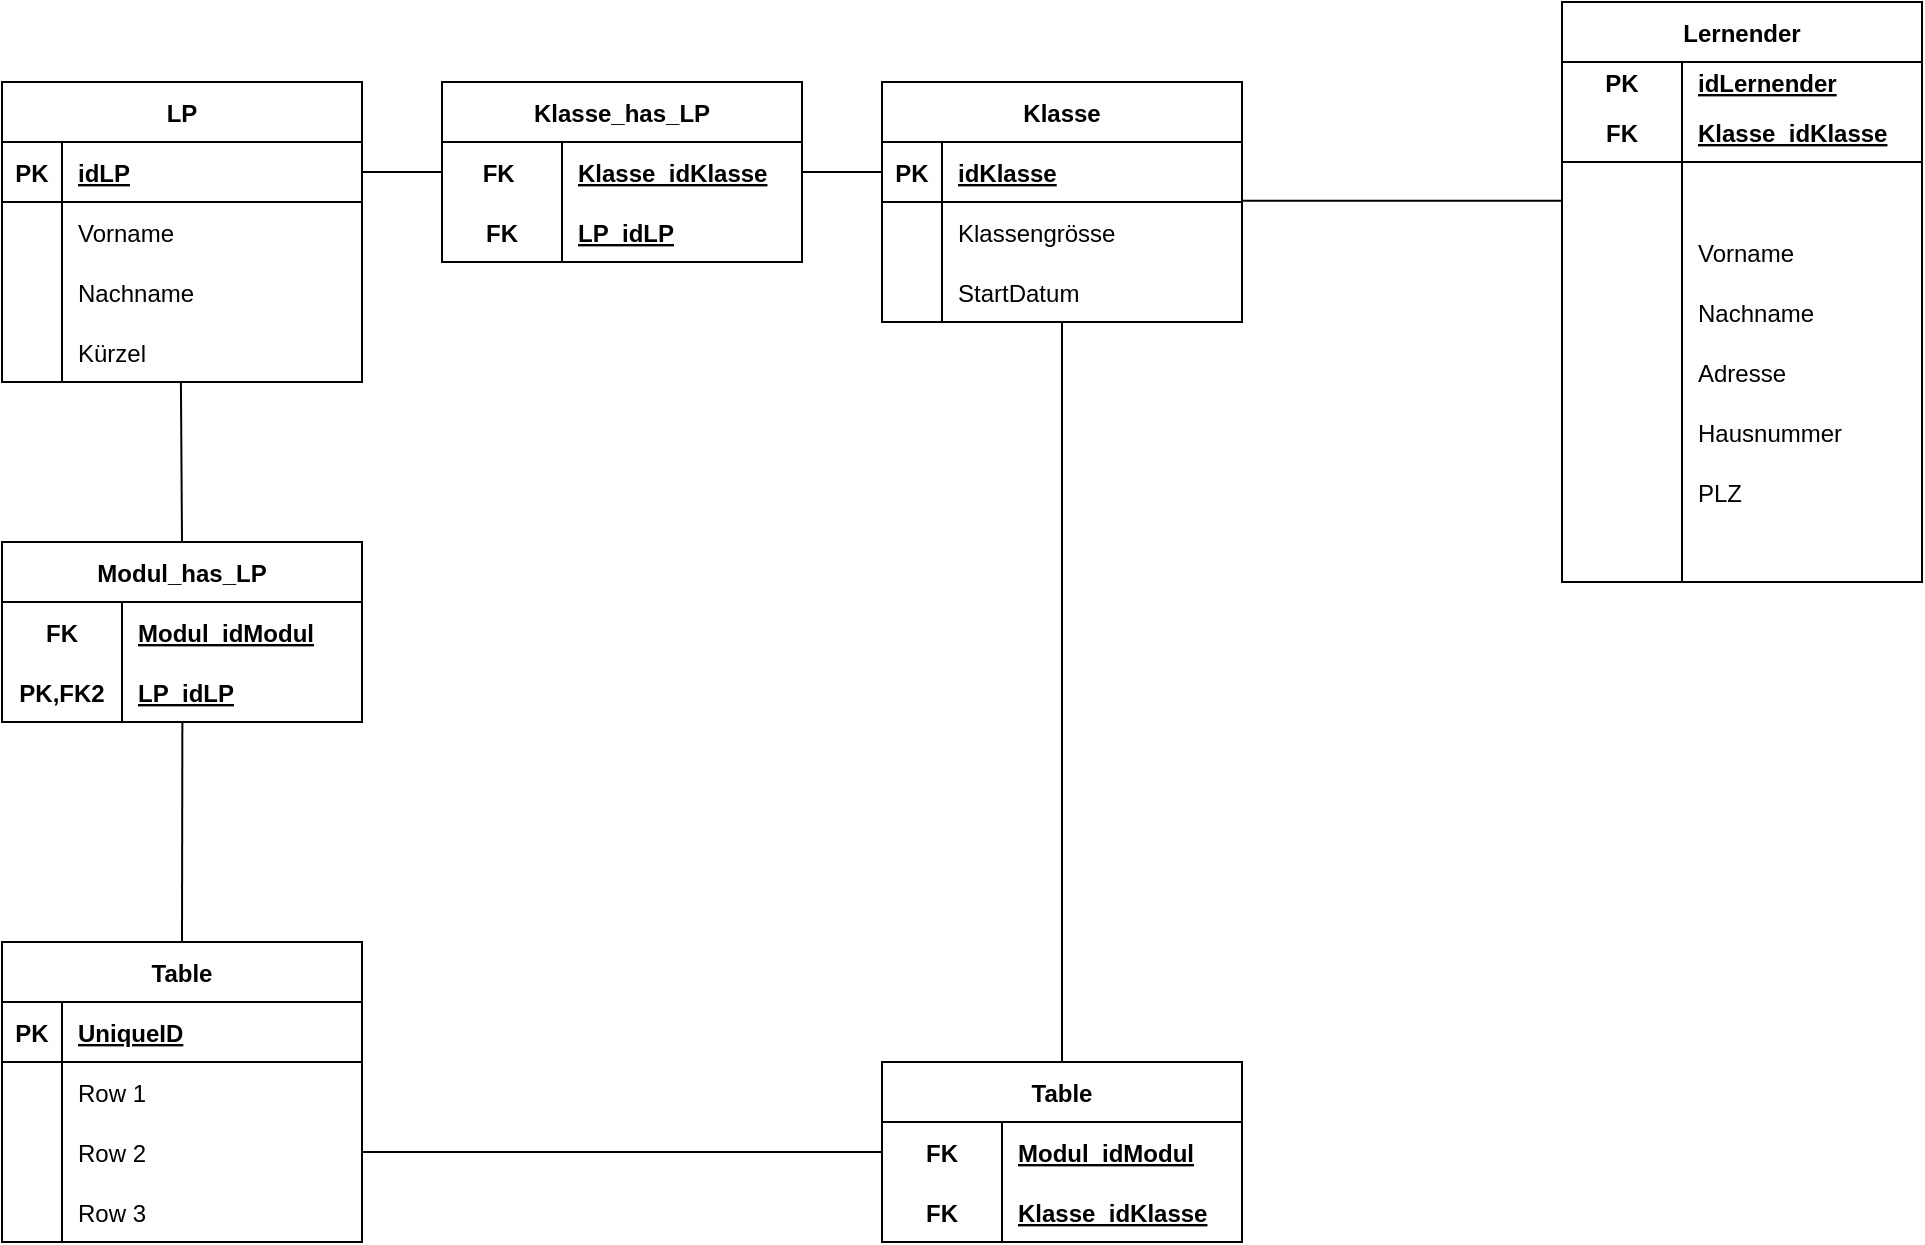 <mxfile version="20.8.9" type="gitlab">
  <diagram name="Page-1" id="g-vymj9wBc8pc9QHux0M">
    <mxGraphModel dx="1086" dy="498" grid="1" gridSize="10" guides="1" tooltips="1" connect="1" arrows="1" fold="1" page="1" pageScale="1" pageWidth="827" pageHeight="1169" math="0" shadow="0">
      <root>
        <mxCell id="0" />
        <mxCell id="1" parent="0" />
        <mxCell id="AzFVbBcCybJfYeFhTFZQ-16" value="LP" style="shape=table;startSize=30;container=1;collapsible=1;childLayout=tableLayout;fixedRows=1;rowLines=0;fontStyle=1;align=center;resizeLast=1;" vertex="1" parent="1">
          <mxGeometry x="40" y="720" width="180" height="150" as="geometry" />
        </mxCell>
        <mxCell id="AzFVbBcCybJfYeFhTFZQ-17" value="" style="shape=tableRow;horizontal=0;startSize=0;swimlaneHead=0;swimlaneBody=0;fillColor=none;collapsible=0;dropTarget=0;points=[[0,0.5],[1,0.5]];portConstraint=eastwest;top=0;left=0;right=0;bottom=1;" vertex="1" parent="AzFVbBcCybJfYeFhTFZQ-16">
          <mxGeometry y="30" width="180" height="30" as="geometry" />
        </mxCell>
        <mxCell id="AzFVbBcCybJfYeFhTFZQ-18" value="PK" style="shape=partialRectangle;connectable=0;fillColor=none;top=0;left=0;bottom=0;right=0;fontStyle=1;overflow=hidden;" vertex="1" parent="AzFVbBcCybJfYeFhTFZQ-17">
          <mxGeometry width="30" height="30" as="geometry">
            <mxRectangle width="30" height="30" as="alternateBounds" />
          </mxGeometry>
        </mxCell>
        <mxCell id="AzFVbBcCybJfYeFhTFZQ-19" value="idLP" style="shape=partialRectangle;connectable=0;fillColor=none;top=0;left=0;bottom=0;right=0;align=left;spacingLeft=6;fontStyle=5;overflow=hidden;" vertex="1" parent="AzFVbBcCybJfYeFhTFZQ-17">
          <mxGeometry x="30" width="150" height="30" as="geometry">
            <mxRectangle width="150" height="30" as="alternateBounds" />
          </mxGeometry>
        </mxCell>
        <mxCell id="AzFVbBcCybJfYeFhTFZQ-20" value="" style="shape=tableRow;horizontal=0;startSize=0;swimlaneHead=0;swimlaneBody=0;fillColor=none;collapsible=0;dropTarget=0;points=[[0,0.5],[1,0.5]];portConstraint=eastwest;top=0;left=0;right=0;bottom=0;" vertex="1" parent="AzFVbBcCybJfYeFhTFZQ-16">
          <mxGeometry y="60" width="180" height="30" as="geometry" />
        </mxCell>
        <mxCell id="AzFVbBcCybJfYeFhTFZQ-21" value="" style="shape=partialRectangle;connectable=0;fillColor=none;top=0;left=0;bottom=0;right=0;editable=1;overflow=hidden;" vertex="1" parent="AzFVbBcCybJfYeFhTFZQ-20">
          <mxGeometry width="30" height="30" as="geometry">
            <mxRectangle width="30" height="30" as="alternateBounds" />
          </mxGeometry>
        </mxCell>
        <mxCell id="AzFVbBcCybJfYeFhTFZQ-22" value="Vorname" style="shape=partialRectangle;connectable=0;fillColor=none;top=0;left=0;bottom=0;right=0;align=left;spacingLeft=6;overflow=hidden;" vertex="1" parent="AzFVbBcCybJfYeFhTFZQ-20">
          <mxGeometry x="30" width="150" height="30" as="geometry">
            <mxRectangle width="150" height="30" as="alternateBounds" />
          </mxGeometry>
        </mxCell>
        <mxCell id="AzFVbBcCybJfYeFhTFZQ-23" value="" style="shape=tableRow;horizontal=0;startSize=0;swimlaneHead=0;swimlaneBody=0;fillColor=none;collapsible=0;dropTarget=0;points=[[0,0.5],[1,0.5]];portConstraint=eastwest;top=0;left=0;right=0;bottom=0;" vertex="1" parent="AzFVbBcCybJfYeFhTFZQ-16">
          <mxGeometry y="90" width="180" height="30" as="geometry" />
        </mxCell>
        <mxCell id="AzFVbBcCybJfYeFhTFZQ-24" value="" style="shape=partialRectangle;connectable=0;fillColor=none;top=0;left=0;bottom=0;right=0;editable=1;overflow=hidden;" vertex="1" parent="AzFVbBcCybJfYeFhTFZQ-23">
          <mxGeometry width="30" height="30" as="geometry">
            <mxRectangle width="30" height="30" as="alternateBounds" />
          </mxGeometry>
        </mxCell>
        <mxCell id="AzFVbBcCybJfYeFhTFZQ-25" value="Nachname" style="shape=partialRectangle;connectable=0;fillColor=none;top=0;left=0;bottom=0;right=0;align=left;spacingLeft=6;overflow=hidden;" vertex="1" parent="AzFVbBcCybJfYeFhTFZQ-23">
          <mxGeometry x="30" width="150" height="30" as="geometry">
            <mxRectangle width="150" height="30" as="alternateBounds" />
          </mxGeometry>
        </mxCell>
        <mxCell id="AzFVbBcCybJfYeFhTFZQ-26" value="" style="shape=tableRow;horizontal=0;startSize=0;swimlaneHead=0;swimlaneBody=0;fillColor=none;collapsible=0;dropTarget=0;points=[[0,0.5],[1,0.5]];portConstraint=eastwest;top=0;left=0;right=0;bottom=0;" vertex="1" parent="AzFVbBcCybJfYeFhTFZQ-16">
          <mxGeometry y="120" width="180" height="30" as="geometry" />
        </mxCell>
        <mxCell id="AzFVbBcCybJfYeFhTFZQ-27" value="" style="shape=partialRectangle;connectable=0;fillColor=none;top=0;left=0;bottom=0;right=0;editable=1;overflow=hidden;" vertex="1" parent="AzFVbBcCybJfYeFhTFZQ-26">
          <mxGeometry width="30" height="30" as="geometry">
            <mxRectangle width="30" height="30" as="alternateBounds" />
          </mxGeometry>
        </mxCell>
        <mxCell id="AzFVbBcCybJfYeFhTFZQ-28" value="Kürzel" style="shape=partialRectangle;connectable=0;fillColor=none;top=0;left=0;bottom=0;right=0;align=left;spacingLeft=6;overflow=hidden;" vertex="1" parent="AzFVbBcCybJfYeFhTFZQ-26">
          <mxGeometry x="30" width="150" height="30" as="geometry">
            <mxRectangle width="150" height="30" as="alternateBounds" />
          </mxGeometry>
        </mxCell>
        <mxCell id="AzFVbBcCybJfYeFhTFZQ-29" value="Modul_has_LP" style="shape=table;startSize=30;container=1;collapsible=1;childLayout=tableLayout;fixedRows=1;rowLines=0;fontStyle=1;align=center;resizeLast=1;" vertex="1" parent="1">
          <mxGeometry x="40" y="950" width="180" height="90" as="geometry" />
        </mxCell>
        <mxCell id="AzFVbBcCybJfYeFhTFZQ-30" value="" style="shape=tableRow;horizontal=0;startSize=0;swimlaneHead=0;swimlaneBody=0;fillColor=none;collapsible=0;dropTarget=0;points=[[0,0.5],[1,0.5]];portConstraint=eastwest;top=0;left=0;right=0;bottom=0;" vertex="1" parent="AzFVbBcCybJfYeFhTFZQ-29">
          <mxGeometry y="30" width="180" height="30" as="geometry" />
        </mxCell>
        <mxCell id="AzFVbBcCybJfYeFhTFZQ-31" value="FK" style="shape=partialRectangle;connectable=0;fillColor=none;top=0;left=0;bottom=0;right=0;fontStyle=1;overflow=hidden;" vertex="1" parent="AzFVbBcCybJfYeFhTFZQ-30">
          <mxGeometry width="60" height="30" as="geometry">
            <mxRectangle width="60" height="30" as="alternateBounds" />
          </mxGeometry>
        </mxCell>
        <mxCell id="AzFVbBcCybJfYeFhTFZQ-32" value="Modul_idModul" style="shape=partialRectangle;connectable=0;fillColor=none;top=0;left=0;bottom=0;right=0;align=left;spacingLeft=6;fontStyle=5;overflow=hidden;" vertex="1" parent="AzFVbBcCybJfYeFhTFZQ-30">
          <mxGeometry x="60" width="120" height="30" as="geometry">
            <mxRectangle width="120" height="30" as="alternateBounds" />
          </mxGeometry>
        </mxCell>
        <mxCell id="AzFVbBcCybJfYeFhTFZQ-33" value="" style="shape=tableRow;horizontal=0;startSize=0;swimlaneHead=0;swimlaneBody=0;fillColor=none;collapsible=0;dropTarget=0;points=[[0,0.5],[1,0.5]];portConstraint=eastwest;top=0;left=0;right=0;bottom=1;" vertex="1" parent="AzFVbBcCybJfYeFhTFZQ-29">
          <mxGeometry y="60" width="180" height="30" as="geometry" />
        </mxCell>
        <mxCell id="AzFVbBcCybJfYeFhTFZQ-34" value="PK,FK2" style="shape=partialRectangle;connectable=0;fillColor=none;top=0;left=0;bottom=0;right=0;fontStyle=1;overflow=hidden;" vertex="1" parent="AzFVbBcCybJfYeFhTFZQ-33">
          <mxGeometry width="60" height="30" as="geometry">
            <mxRectangle width="60" height="30" as="alternateBounds" />
          </mxGeometry>
        </mxCell>
        <mxCell id="AzFVbBcCybJfYeFhTFZQ-35" value="LP_idLP" style="shape=partialRectangle;connectable=0;fillColor=none;top=0;left=0;bottom=0;right=0;align=left;spacingLeft=6;fontStyle=5;overflow=hidden;" vertex="1" parent="AzFVbBcCybJfYeFhTFZQ-33">
          <mxGeometry x="60" width="120" height="30" as="geometry">
            <mxRectangle width="120" height="30" as="alternateBounds" />
          </mxGeometry>
        </mxCell>
        <mxCell id="AzFVbBcCybJfYeFhTFZQ-42" value="Table" style="shape=table;startSize=30;container=1;collapsible=1;childLayout=tableLayout;fixedRows=1;rowLines=0;fontStyle=1;align=center;resizeLast=1;" vertex="1" parent="1">
          <mxGeometry x="40" y="1150" width="180" height="150" as="geometry" />
        </mxCell>
        <mxCell id="AzFVbBcCybJfYeFhTFZQ-43" value="" style="shape=tableRow;horizontal=0;startSize=0;swimlaneHead=0;swimlaneBody=0;fillColor=none;collapsible=0;dropTarget=0;points=[[0,0.5],[1,0.5]];portConstraint=eastwest;top=0;left=0;right=0;bottom=1;" vertex="1" parent="AzFVbBcCybJfYeFhTFZQ-42">
          <mxGeometry y="30" width="180" height="30" as="geometry" />
        </mxCell>
        <mxCell id="AzFVbBcCybJfYeFhTFZQ-44" value="PK" style="shape=partialRectangle;connectable=0;fillColor=none;top=0;left=0;bottom=0;right=0;fontStyle=1;overflow=hidden;" vertex="1" parent="AzFVbBcCybJfYeFhTFZQ-43">
          <mxGeometry width="30" height="30" as="geometry">
            <mxRectangle width="30" height="30" as="alternateBounds" />
          </mxGeometry>
        </mxCell>
        <mxCell id="AzFVbBcCybJfYeFhTFZQ-45" value="UniqueID" style="shape=partialRectangle;connectable=0;fillColor=none;top=0;left=0;bottom=0;right=0;align=left;spacingLeft=6;fontStyle=5;overflow=hidden;" vertex="1" parent="AzFVbBcCybJfYeFhTFZQ-43">
          <mxGeometry x="30" width="150" height="30" as="geometry">
            <mxRectangle width="150" height="30" as="alternateBounds" />
          </mxGeometry>
        </mxCell>
        <mxCell id="AzFVbBcCybJfYeFhTFZQ-46" value="" style="shape=tableRow;horizontal=0;startSize=0;swimlaneHead=0;swimlaneBody=0;fillColor=none;collapsible=0;dropTarget=0;points=[[0,0.5],[1,0.5]];portConstraint=eastwest;top=0;left=0;right=0;bottom=0;" vertex="1" parent="AzFVbBcCybJfYeFhTFZQ-42">
          <mxGeometry y="60" width="180" height="30" as="geometry" />
        </mxCell>
        <mxCell id="AzFVbBcCybJfYeFhTFZQ-47" value="" style="shape=partialRectangle;connectable=0;fillColor=none;top=0;left=0;bottom=0;right=0;editable=1;overflow=hidden;" vertex="1" parent="AzFVbBcCybJfYeFhTFZQ-46">
          <mxGeometry width="30" height="30" as="geometry">
            <mxRectangle width="30" height="30" as="alternateBounds" />
          </mxGeometry>
        </mxCell>
        <mxCell id="AzFVbBcCybJfYeFhTFZQ-48" value="Row 1" style="shape=partialRectangle;connectable=0;fillColor=none;top=0;left=0;bottom=0;right=0;align=left;spacingLeft=6;overflow=hidden;" vertex="1" parent="AzFVbBcCybJfYeFhTFZQ-46">
          <mxGeometry x="30" width="150" height="30" as="geometry">
            <mxRectangle width="150" height="30" as="alternateBounds" />
          </mxGeometry>
        </mxCell>
        <mxCell id="AzFVbBcCybJfYeFhTFZQ-49" value="" style="shape=tableRow;horizontal=0;startSize=0;swimlaneHead=0;swimlaneBody=0;fillColor=none;collapsible=0;dropTarget=0;points=[[0,0.5],[1,0.5]];portConstraint=eastwest;top=0;left=0;right=0;bottom=0;" vertex="1" parent="AzFVbBcCybJfYeFhTFZQ-42">
          <mxGeometry y="90" width="180" height="30" as="geometry" />
        </mxCell>
        <mxCell id="AzFVbBcCybJfYeFhTFZQ-50" value="" style="shape=partialRectangle;connectable=0;fillColor=none;top=0;left=0;bottom=0;right=0;editable=1;overflow=hidden;" vertex="1" parent="AzFVbBcCybJfYeFhTFZQ-49">
          <mxGeometry width="30" height="30" as="geometry">
            <mxRectangle width="30" height="30" as="alternateBounds" />
          </mxGeometry>
        </mxCell>
        <mxCell id="AzFVbBcCybJfYeFhTFZQ-51" value="Row 2" style="shape=partialRectangle;connectable=0;fillColor=none;top=0;left=0;bottom=0;right=0;align=left;spacingLeft=6;overflow=hidden;" vertex="1" parent="AzFVbBcCybJfYeFhTFZQ-49">
          <mxGeometry x="30" width="150" height="30" as="geometry">
            <mxRectangle width="150" height="30" as="alternateBounds" />
          </mxGeometry>
        </mxCell>
        <mxCell id="AzFVbBcCybJfYeFhTFZQ-52" value="" style="shape=tableRow;horizontal=0;startSize=0;swimlaneHead=0;swimlaneBody=0;fillColor=none;collapsible=0;dropTarget=0;points=[[0,0.5],[1,0.5]];portConstraint=eastwest;top=0;left=0;right=0;bottom=0;" vertex="1" parent="AzFVbBcCybJfYeFhTFZQ-42">
          <mxGeometry y="120" width="180" height="30" as="geometry" />
        </mxCell>
        <mxCell id="AzFVbBcCybJfYeFhTFZQ-53" value="" style="shape=partialRectangle;connectable=0;fillColor=none;top=0;left=0;bottom=0;right=0;editable=1;overflow=hidden;" vertex="1" parent="AzFVbBcCybJfYeFhTFZQ-52">
          <mxGeometry width="30" height="30" as="geometry">
            <mxRectangle width="30" height="30" as="alternateBounds" />
          </mxGeometry>
        </mxCell>
        <mxCell id="AzFVbBcCybJfYeFhTFZQ-54" value="Row 3" style="shape=partialRectangle;connectable=0;fillColor=none;top=0;left=0;bottom=0;right=0;align=left;spacingLeft=6;overflow=hidden;" vertex="1" parent="AzFVbBcCybJfYeFhTFZQ-52">
          <mxGeometry x="30" width="150" height="30" as="geometry">
            <mxRectangle width="150" height="30" as="alternateBounds" />
          </mxGeometry>
        </mxCell>
        <mxCell id="AzFVbBcCybJfYeFhTFZQ-55" value="" style="endArrow=none;html=1;rounded=0;exitX=0.501;exitY=1.013;exitDx=0;exitDy=0;exitPerimeter=0;entryX=0.5;entryY=0;entryDx=0;entryDy=0;" edge="1" parent="1" source="AzFVbBcCybJfYeFhTFZQ-33" target="AzFVbBcCybJfYeFhTFZQ-42">
          <mxGeometry relative="1" as="geometry">
            <mxPoint x="180" y="1000" as="sourcePoint" />
            <mxPoint x="340" y="1000" as="targetPoint" />
          </mxGeometry>
        </mxCell>
        <mxCell id="AzFVbBcCybJfYeFhTFZQ-56" value="" style="endArrow=none;html=1;rounded=0;exitX=0.5;exitY=0;exitDx=0;exitDy=0;entryX=0.497;entryY=1;entryDx=0;entryDy=0;entryPerimeter=0;" edge="1" parent="1" source="AzFVbBcCybJfYeFhTFZQ-29" target="AzFVbBcCybJfYeFhTFZQ-26">
          <mxGeometry relative="1" as="geometry">
            <mxPoint x="180" y="1000" as="sourcePoint" />
            <mxPoint x="340" y="1000" as="targetPoint" />
          </mxGeometry>
        </mxCell>
        <mxCell id="AzFVbBcCybJfYeFhTFZQ-62" value="" style="endArrow=none;html=1;rounded=0;exitX=1;exitY=0.5;exitDx=0;exitDy=0;" edge="1" parent="1" source="AzFVbBcCybJfYeFhTFZQ-49">
          <mxGeometry relative="1" as="geometry">
            <mxPoint x="270" y="1190" as="sourcePoint" />
            <mxPoint x="480" y="1255" as="targetPoint" />
          </mxGeometry>
        </mxCell>
        <mxCell id="AzFVbBcCybJfYeFhTFZQ-63" value="Table" style="shape=table;startSize=30;container=1;collapsible=1;childLayout=tableLayout;fixedRows=1;rowLines=0;fontStyle=1;align=center;resizeLast=1;" vertex="1" parent="1">
          <mxGeometry x="480" y="1210" width="180" height="90" as="geometry" />
        </mxCell>
        <mxCell id="AzFVbBcCybJfYeFhTFZQ-64" value="" style="shape=tableRow;horizontal=0;startSize=0;swimlaneHead=0;swimlaneBody=0;fillColor=none;collapsible=0;dropTarget=0;points=[[0,0.5],[1,0.5]];portConstraint=eastwest;top=0;left=0;right=0;bottom=0;" vertex="1" parent="AzFVbBcCybJfYeFhTFZQ-63">
          <mxGeometry y="30" width="180" height="30" as="geometry" />
        </mxCell>
        <mxCell id="AzFVbBcCybJfYeFhTFZQ-65" value="FK" style="shape=partialRectangle;connectable=0;fillColor=none;top=0;left=0;bottom=0;right=0;fontStyle=1;overflow=hidden;" vertex="1" parent="AzFVbBcCybJfYeFhTFZQ-64">
          <mxGeometry width="60" height="30" as="geometry">
            <mxRectangle width="60" height="30" as="alternateBounds" />
          </mxGeometry>
        </mxCell>
        <mxCell id="AzFVbBcCybJfYeFhTFZQ-66" value="Modul_idModul" style="shape=partialRectangle;connectable=0;fillColor=none;top=0;left=0;bottom=0;right=0;align=left;spacingLeft=6;fontStyle=5;overflow=hidden;" vertex="1" parent="AzFVbBcCybJfYeFhTFZQ-64">
          <mxGeometry x="60" width="120" height="30" as="geometry">
            <mxRectangle width="120" height="30" as="alternateBounds" />
          </mxGeometry>
        </mxCell>
        <mxCell id="AzFVbBcCybJfYeFhTFZQ-67" value="" style="shape=tableRow;horizontal=0;startSize=0;swimlaneHead=0;swimlaneBody=0;fillColor=none;collapsible=0;dropTarget=0;points=[[0,0.5],[1,0.5]];portConstraint=eastwest;top=0;left=0;right=0;bottom=1;" vertex="1" parent="AzFVbBcCybJfYeFhTFZQ-63">
          <mxGeometry y="60" width="180" height="30" as="geometry" />
        </mxCell>
        <mxCell id="AzFVbBcCybJfYeFhTFZQ-68" value="FK" style="shape=partialRectangle;connectable=0;fillColor=none;top=0;left=0;bottom=0;right=0;fontStyle=1;overflow=hidden;" vertex="1" parent="AzFVbBcCybJfYeFhTFZQ-67">
          <mxGeometry width="60" height="30" as="geometry">
            <mxRectangle width="60" height="30" as="alternateBounds" />
          </mxGeometry>
        </mxCell>
        <mxCell id="AzFVbBcCybJfYeFhTFZQ-69" value="Klasse_idKlasse" style="shape=partialRectangle;connectable=0;fillColor=none;top=0;left=0;bottom=0;right=0;align=left;spacingLeft=6;fontStyle=5;overflow=hidden;" vertex="1" parent="AzFVbBcCybJfYeFhTFZQ-67">
          <mxGeometry x="60" width="120" height="30" as="geometry">
            <mxRectangle width="120" height="30" as="alternateBounds" />
          </mxGeometry>
        </mxCell>
        <mxCell id="AzFVbBcCybJfYeFhTFZQ-76" value="" style="endArrow=none;html=1;rounded=0;entryX=0.5;entryY=0;entryDx=0;entryDy=0;" edge="1" parent="1" target="AzFVbBcCybJfYeFhTFZQ-63">
          <mxGeometry relative="1" as="geometry">
            <mxPoint x="570" y="840" as="sourcePoint" />
            <mxPoint x="610" y="1060" as="targetPoint" />
          </mxGeometry>
        </mxCell>
        <mxCell id="AzFVbBcCybJfYeFhTFZQ-77" value="Klasse" style="shape=table;startSize=30;container=1;collapsible=1;childLayout=tableLayout;fixedRows=1;rowLines=0;fontStyle=1;align=center;resizeLast=1;" vertex="1" parent="1">
          <mxGeometry x="480" y="720" width="180" height="120" as="geometry" />
        </mxCell>
        <mxCell id="AzFVbBcCybJfYeFhTFZQ-78" value="" style="shape=tableRow;horizontal=0;startSize=0;swimlaneHead=0;swimlaneBody=0;fillColor=none;collapsible=0;dropTarget=0;points=[[0,0.5],[1,0.5]];portConstraint=eastwest;top=0;left=0;right=0;bottom=1;" vertex="1" parent="AzFVbBcCybJfYeFhTFZQ-77">
          <mxGeometry y="30" width="180" height="30" as="geometry" />
        </mxCell>
        <mxCell id="AzFVbBcCybJfYeFhTFZQ-79" value="PK" style="shape=partialRectangle;connectable=0;fillColor=none;top=0;left=0;bottom=0;right=0;fontStyle=1;overflow=hidden;" vertex="1" parent="AzFVbBcCybJfYeFhTFZQ-78">
          <mxGeometry width="30" height="30" as="geometry">
            <mxRectangle width="30" height="30" as="alternateBounds" />
          </mxGeometry>
        </mxCell>
        <mxCell id="AzFVbBcCybJfYeFhTFZQ-80" value="idKlasse" style="shape=partialRectangle;connectable=0;fillColor=none;top=0;left=0;bottom=0;right=0;align=left;spacingLeft=6;fontStyle=5;overflow=hidden;" vertex="1" parent="AzFVbBcCybJfYeFhTFZQ-78">
          <mxGeometry x="30" width="150" height="30" as="geometry">
            <mxRectangle width="150" height="30" as="alternateBounds" />
          </mxGeometry>
        </mxCell>
        <mxCell id="AzFVbBcCybJfYeFhTFZQ-81" value="" style="shape=tableRow;horizontal=0;startSize=0;swimlaneHead=0;swimlaneBody=0;fillColor=none;collapsible=0;dropTarget=0;points=[[0,0.5],[1,0.5]];portConstraint=eastwest;top=0;left=0;right=0;bottom=0;" vertex="1" parent="AzFVbBcCybJfYeFhTFZQ-77">
          <mxGeometry y="60" width="180" height="30" as="geometry" />
        </mxCell>
        <mxCell id="AzFVbBcCybJfYeFhTFZQ-82" value="" style="shape=partialRectangle;connectable=0;fillColor=none;top=0;left=0;bottom=0;right=0;editable=1;overflow=hidden;" vertex="1" parent="AzFVbBcCybJfYeFhTFZQ-81">
          <mxGeometry width="30" height="30" as="geometry">
            <mxRectangle width="30" height="30" as="alternateBounds" />
          </mxGeometry>
        </mxCell>
        <mxCell id="AzFVbBcCybJfYeFhTFZQ-83" value="Klassengrösse" style="shape=partialRectangle;connectable=0;fillColor=none;top=0;left=0;bottom=0;right=0;align=left;spacingLeft=6;overflow=hidden;" vertex="1" parent="AzFVbBcCybJfYeFhTFZQ-81">
          <mxGeometry x="30" width="150" height="30" as="geometry">
            <mxRectangle width="150" height="30" as="alternateBounds" />
          </mxGeometry>
        </mxCell>
        <mxCell id="AzFVbBcCybJfYeFhTFZQ-84" value="" style="shape=tableRow;horizontal=0;startSize=0;swimlaneHead=0;swimlaneBody=0;fillColor=none;collapsible=0;dropTarget=0;points=[[0,0.5],[1,0.5]];portConstraint=eastwest;top=0;left=0;right=0;bottom=0;" vertex="1" parent="AzFVbBcCybJfYeFhTFZQ-77">
          <mxGeometry y="90" width="180" height="30" as="geometry" />
        </mxCell>
        <mxCell id="AzFVbBcCybJfYeFhTFZQ-85" value="" style="shape=partialRectangle;connectable=0;fillColor=none;top=0;left=0;bottom=0;right=0;editable=1;overflow=hidden;" vertex="1" parent="AzFVbBcCybJfYeFhTFZQ-84">
          <mxGeometry width="30" height="30" as="geometry">
            <mxRectangle width="30" height="30" as="alternateBounds" />
          </mxGeometry>
        </mxCell>
        <mxCell id="AzFVbBcCybJfYeFhTFZQ-86" value="StartDatum" style="shape=partialRectangle;connectable=0;fillColor=none;top=0;left=0;bottom=0;right=0;align=left;spacingLeft=6;overflow=hidden;" vertex="1" parent="AzFVbBcCybJfYeFhTFZQ-84">
          <mxGeometry x="30" width="150" height="30" as="geometry">
            <mxRectangle width="150" height="30" as="alternateBounds" />
          </mxGeometry>
        </mxCell>
        <mxCell id="AzFVbBcCybJfYeFhTFZQ-91" value="Klasse_has_LP" style="shape=table;startSize=30;container=1;collapsible=1;childLayout=tableLayout;fixedRows=1;rowLines=0;fontStyle=1;align=center;resizeLast=1;" vertex="1" parent="1">
          <mxGeometry x="260" y="720" width="180" height="90" as="geometry" />
        </mxCell>
        <mxCell id="AzFVbBcCybJfYeFhTFZQ-92" value="" style="shape=tableRow;horizontal=0;startSize=0;swimlaneHead=0;swimlaneBody=0;fillColor=none;collapsible=0;dropTarget=0;points=[[0,0.5],[1,0.5]];portConstraint=eastwest;top=0;left=0;right=0;bottom=0;" vertex="1" parent="AzFVbBcCybJfYeFhTFZQ-91">
          <mxGeometry y="30" width="180" height="30" as="geometry" />
        </mxCell>
        <mxCell id="AzFVbBcCybJfYeFhTFZQ-93" value="FK " style="shape=partialRectangle;connectable=0;fillColor=none;top=0;left=0;bottom=0;right=0;fontStyle=1;overflow=hidden;" vertex="1" parent="AzFVbBcCybJfYeFhTFZQ-92">
          <mxGeometry width="60" height="30" as="geometry">
            <mxRectangle width="60" height="30" as="alternateBounds" />
          </mxGeometry>
        </mxCell>
        <mxCell id="AzFVbBcCybJfYeFhTFZQ-94" value="Klasse_idKlasse" style="shape=partialRectangle;connectable=0;fillColor=none;top=0;left=0;bottom=0;right=0;align=left;spacingLeft=6;fontStyle=5;overflow=hidden;" vertex="1" parent="AzFVbBcCybJfYeFhTFZQ-92">
          <mxGeometry x="60" width="120" height="30" as="geometry">
            <mxRectangle width="120" height="30" as="alternateBounds" />
          </mxGeometry>
        </mxCell>
        <mxCell id="AzFVbBcCybJfYeFhTFZQ-95" value="" style="shape=tableRow;horizontal=0;startSize=0;swimlaneHead=0;swimlaneBody=0;fillColor=none;collapsible=0;dropTarget=0;points=[[0,0.5],[1,0.5]];portConstraint=eastwest;top=0;left=0;right=0;bottom=1;" vertex="1" parent="AzFVbBcCybJfYeFhTFZQ-91">
          <mxGeometry y="60" width="180" height="30" as="geometry" />
        </mxCell>
        <mxCell id="AzFVbBcCybJfYeFhTFZQ-96" value="FK" style="shape=partialRectangle;connectable=0;fillColor=none;top=0;left=0;bottom=0;right=0;fontStyle=1;overflow=hidden;" vertex="1" parent="AzFVbBcCybJfYeFhTFZQ-95">
          <mxGeometry width="60" height="30" as="geometry">
            <mxRectangle width="60" height="30" as="alternateBounds" />
          </mxGeometry>
        </mxCell>
        <mxCell id="AzFVbBcCybJfYeFhTFZQ-97" value="LP_idLP" style="shape=partialRectangle;connectable=0;fillColor=none;top=0;left=0;bottom=0;right=0;align=left;spacingLeft=6;fontStyle=5;overflow=hidden;" vertex="1" parent="AzFVbBcCybJfYeFhTFZQ-95">
          <mxGeometry x="60" width="120" height="30" as="geometry">
            <mxRectangle width="120" height="30" as="alternateBounds" />
          </mxGeometry>
        </mxCell>
        <mxCell id="AzFVbBcCybJfYeFhTFZQ-104" value="" style="endArrow=none;html=1;rounded=0;entryX=0;entryY=0.5;entryDx=0;entryDy=0;exitX=1;exitY=0.5;exitDx=0;exitDy=0;" edge="1" parent="1" source="AzFVbBcCybJfYeFhTFZQ-17" target="AzFVbBcCybJfYeFhTFZQ-92">
          <mxGeometry relative="1" as="geometry">
            <mxPoint x="200" y="860" as="sourcePoint" />
            <mxPoint x="360" y="860" as="targetPoint" />
          </mxGeometry>
        </mxCell>
        <mxCell id="AzFVbBcCybJfYeFhTFZQ-105" value="" style="endArrow=none;html=1;rounded=0;entryX=0;entryY=0.5;entryDx=0;entryDy=0;exitX=1;exitY=0.5;exitDx=0;exitDy=0;" edge="1" parent="1" source="AzFVbBcCybJfYeFhTFZQ-92" target="AzFVbBcCybJfYeFhTFZQ-78">
          <mxGeometry relative="1" as="geometry">
            <mxPoint x="200" y="860" as="sourcePoint" />
            <mxPoint x="360" y="860" as="targetPoint" />
          </mxGeometry>
        </mxCell>
        <mxCell id="AzFVbBcCybJfYeFhTFZQ-106" value="" style="endArrow=none;html=1;rounded=0;" edge="1" parent="1">
          <mxGeometry relative="1" as="geometry">
            <mxPoint x="660" y="779.38" as="sourcePoint" />
            <mxPoint x="820" y="779.38" as="targetPoint" />
          </mxGeometry>
        </mxCell>
        <mxCell id="AzFVbBcCybJfYeFhTFZQ-137" value="Lernender" style="shape=table;startSize=30;container=1;collapsible=1;childLayout=tableLayout;fixedRows=1;rowLines=0;fontStyle=1;align=center;resizeLast=1;" vertex="1" parent="1">
          <mxGeometry x="820" y="680" width="180" height="290" as="geometry" />
        </mxCell>
        <mxCell id="AzFVbBcCybJfYeFhTFZQ-138" value="" style="shape=tableRow;horizontal=0;startSize=0;swimlaneHead=0;swimlaneBody=0;fillColor=none;collapsible=0;dropTarget=0;points=[[0,0.5],[1,0.5]];portConstraint=eastwest;top=0;left=0;right=0;bottom=0;" vertex="1" parent="AzFVbBcCybJfYeFhTFZQ-137">
          <mxGeometry y="30" width="180" height="20" as="geometry" />
        </mxCell>
        <mxCell id="AzFVbBcCybJfYeFhTFZQ-139" value="PK" style="shape=partialRectangle;connectable=0;fillColor=none;top=0;left=0;bottom=0;right=0;fontStyle=1;overflow=hidden;" vertex="1" parent="AzFVbBcCybJfYeFhTFZQ-138">
          <mxGeometry width="60" height="20" as="geometry">
            <mxRectangle width="60" height="20" as="alternateBounds" />
          </mxGeometry>
        </mxCell>
        <mxCell id="AzFVbBcCybJfYeFhTFZQ-140" value="idLernender" style="shape=partialRectangle;connectable=0;fillColor=none;top=0;left=0;bottom=0;right=0;align=left;spacingLeft=6;fontStyle=5;overflow=hidden;" vertex="1" parent="AzFVbBcCybJfYeFhTFZQ-138">
          <mxGeometry x="60" width="120" height="20" as="geometry">
            <mxRectangle width="120" height="20" as="alternateBounds" />
          </mxGeometry>
        </mxCell>
        <mxCell id="AzFVbBcCybJfYeFhTFZQ-141" value="" style="shape=tableRow;horizontal=0;startSize=0;swimlaneHead=0;swimlaneBody=0;fillColor=none;collapsible=0;dropTarget=0;points=[[0,0.5],[1,0.5]];portConstraint=eastwest;top=0;left=0;right=0;bottom=1;" vertex="1" parent="AzFVbBcCybJfYeFhTFZQ-137">
          <mxGeometry y="50" width="180" height="30" as="geometry" />
        </mxCell>
        <mxCell id="AzFVbBcCybJfYeFhTFZQ-142" value="FK" style="shape=partialRectangle;connectable=0;fillColor=none;top=0;left=0;bottom=0;right=0;fontStyle=1;overflow=hidden;" vertex="1" parent="AzFVbBcCybJfYeFhTFZQ-141">
          <mxGeometry width="60" height="30" as="geometry">
            <mxRectangle width="60" height="30" as="alternateBounds" />
          </mxGeometry>
        </mxCell>
        <mxCell id="AzFVbBcCybJfYeFhTFZQ-143" value="Klasse_idKlasse" style="shape=partialRectangle;connectable=0;fillColor=none;top=0;left=0;bottom=0;right=0;align=left;spacingLeft=6;fontStyle=5;overflow=hidden;" vertex="1" parent="AzFVbBcCybJfYeFhTFZQ-141">
          <mxGeometry x="60" width="120" height="30" as="geometry">
            <mxRectangle width="120" height="30" as="alternateBounds" />
          </mxGeometry>
        </mxCell>
        <mxCell id="AzFVbBcCybJfYeFhTFZQ-144" value="" style="shape=tableRow;horizontal=0;startSize=0;swimlaneHead=0;swimlaneBody=0;fillColor=none;collapsible=0;dropTarget=0;points=[[0,0.5],[1,0.5]];portConstraint=eastwest;top=0;left=0;right=0;bottom=0;" vertex="1" parent="AzFVbBcCybJfYeFhTFZQ-137">
          <mxGeometry y="80" width="180" height="30" as="geometry" />
        </mxCell>
        <mxCell id="AzFVbBcCybJfYeFhTFZQ-145" value="" style="shape=partialRectangle;connectable=0;fillColor=none;top=0;left=0;bottom=0;right=0;editable=1;overflow=hidden;" vertex="1" parent="AzFVbBcCybJfYeFhTFZQ-144">
          <mxGeometry width="60" height="30" as="geometry">
            <mxRectangle width="60" height="30" as="alternateBounds" />
          </mxGeometry>
        </mxCell>
        <mxCell id="AzFVbBcCybJfYeFhTFZQ-146" value="" style="shape=partialRectangle;connectable=0;fillColor=none;top=0;left=0;bottom=0;right=0;align=left;spacingLeft=6;overflow=hidden;" vertex="1" parent="AzFVbBcCybJfYeFhTFZQ-144">
          <mxGeometry x="60" width="120" height="30" as="geometry">
            <mxRectangle width="120" height="30" as="alternateBounds" />
          </mxGeometry>
        </mxCell>
        <mxCell id="AzFVbBcCybJfYeFhTFZQ-111" value="" style="shape=tableRow;horizontal=0;startSize=0;swimlaneHead=0;swimlaneBody=0;fillColor=none;collapsible=0;dropTarget=0;points=[[0,0.5],[1,0.5]];portConstraint=eastwest;top=0;left=0;right=0;bottom=0;" vertex="1" parent="AzFVbBcCybJfYeFhTFZQ-137">
          <mxGeometry y="110" width="180" height="30" as="geometry" />
        </mxCell>
        <mxCell id="AzFVbBcCybJfYeFhTFZQ-112" value="" style="shape=partialRectangle;connectable=0;fillColor=none;top=0;left=0;bottom=0;right=0;editable=1;overflow=hidden;" vertex="1" parent="AzFVbBcCybJfYeFhTFZQ-111">
          <mxGeometry width="60" height="30" as="geometry">
            <mxRectangle width="60" height="30" as="alternateBounds" />
          </mxGeometry>
        </mxCell>
        <mxCell id="AzFVbBcCybJfYeFhTFZQ-113" value="Vorname" style="shape=partialRectangle;connectable=0;fillColor=none;top=0;left=0;bottom=0;right=0;align=left;spacingLeft=6;overflow=hidden;" vertex="1" parent="AzFVbBcCybJfYeFhTFZQ-111">
          <mxGeometry x="60" width="120" height="30" as="geometry">
            <mxRectangle width="120" height="30" as="alternateBounds" />
          </mxGeometry>
        </mxCell>
        <mxCell id="AzFVbBcCybJfYeFhTFZQ-114" value="" style="shape=tableRow;horizontal=0;startSize=0;swimlaneHead=0;swimlaneBody=0;fillColor=none;collapsible=0;dropTarget=0;points=[[0,0.5],[1,0.5]];portConstraint=eastwest;top=0;left=0;right=0;bottom=0;" vertex="1" parent="AzFVbBcCybJfYeFhTFZQ-137">
          <mxGeometry y="140" width="180" height="30" as="geometry" />
        </mxCell>
        <mxCell id="AzFVbBcCybJfYeFhTFZQ-115" value="" style="shape=partialRectangle;connectable=0;fillColor=none;top=0;left=0;bottom=0;right=0;editable=1;overflow=hidden;" vertex="1" parent="AzFVbBcCybJfYeFhTFZQ-114">
          <mxGeometry width="60" height="30" as="geometry">
            <mxRectangle width="60" height="30" as="alternateBounds" />
          </mxGeometry>
        </mxCell>
        <mxCell id="AzFVbBcCybJfYeFhTFZQ-116" value="Nachname" style="shape=partialRectangle;connectable=0;fillColor=none;top=0;left=0;bottom=0;right=0;align=left;spacingLeft=6;overflow=hidden;" vertex="1" parent="AzFVbBcCybJfYeFhTFZQ-114">
          <mxGeometry x="60" width="120" height="30" as="geometry">
            <mxRectangle width="120" height="30" as="alternateBounds" />
          </mxGeometry>
        </mxCell>
        <mxCell id="AzFVbBcCybJfYeFhTFZQ-117" value="" style="shape=tableRow;horizontal=0;startSize=0;swimlaneHead=0;swimlaneBody=0;fillColor=none;collapsible=0;dropTarget=0;points=[[0,0.5],[1,0.5]];portConstraint=eastwest;top=0;left=0;right=0;bottom=0;" vertex="1" parent="AzFVbBcCybJfYeFhTFZQ-137">
          <mxGeometry y="170" width="180" height="30" as="geometry" />
        </mxCell>
        <mxCell id="AzFVbBcCybJfYeFhTFZQ-118" value="" style="shape=partialRectangle;connectable=0;fillColor=none;top=0;left=0;bottom=0;right=0;editable=1;overflow=hidden;" vertex="1" parent="AzFVbBcCybJfYeFhTFZQ-117">
          <mxGeometry width="60" height="30" as="geometry">
            <mxRectangle width="60" height="30" as="alternateBounds" />
          </mxGeometry>
        </mxCell>
        <mxCell id="AzFVbBcCybJfYeFhTFZQ-119" value="Adresse" style="shape=partialRectangle;connectable=0;fillColor=none;top=0;left=0;bottom=0;right=0;align=left;spacingLeft=6;overflow=hidden;" vertex="1" parent="AzFVbBcCybJfYeFhTFZQ-117">
          <mxGeometry x="60" width="120" height="30" as="geometry">
            <mxRectangle width="120" height="30" as="alternateBounds" />
          </mxGeometry>
        </mxCell>
        <mxCell id="AzFVbBcCybJfYeFhTFZQ-128" value="" style="shape=tableRow;horizontal=0;startSize=0;swimlaneHead=0;swimlaneBody=0;fillColor=none;collapsible=0;dropTarget=0;points=[[0,0.5],[1,0.5]];portConstraint=eastwest;top=0;left=0;right=0;bottom=0;" vertex="1" parent="AzFVbBcCybJfYeFhTFZQ-137">
          <mxGeometry y="200" width="180" height="30" as="geometry" />
        </mxCell>
        <mxCell id="AzFVbBcCybJfYeFhTFZQ-129" value="" style="shape=partialRectangle;connectable=0;fillColor=none;top=0;left=0;bottom=0;right=0;editable=1;overflow=hidden;" vertex="1" parent="AzFVbBcCybJfYeFhTFZQ-128">
          <mxGeometry width="60" height="30" as="geometry">
            <mxRectangle width="60" height="30" as="alternateBounds" />
          </mxGeometry>
        </mxCell>
        <mxCell id="AzFVbBcCybJfYeFhTFZQ-130" value="Hausnummer" style="shape=partialRectangle;connectable=0;fillColor=none;top=0;left=0;bottom=0;right=0;align=left;spacingLeft=6;overflow=hidden;" vertex="1" parent="AzFVbBcCybJfYeFhTFZQ-128">
          <mxGeometry x="60" width="120" height="30" as="geometry">
            <mxRectangle width="120" height="30" as="alternateBounds" />
          </mxGeometry>
        </mxCell>
        <mxCell id="AzFVbBcCybJfYeFhTFZQ-131" value="" style="shape=tableRow;horizontal=0;startSize=0;swimlaneHead=0;swimlaneBody=0;fillColor=none;collapsible=0;dropTarget=0;points=[[0,0.5],[1,0.5]];portConstraint=eastwest;top=0;left=0;right=0;bottom=0;" vertex="1" parent="AzFVbBcCybJfYeFhTFZQ-137">
          <mxGeometry y="230" width="180" height="30" as="geometry" />
        </mxCell>
        <mxCell id="AzFVbBcCybJfYeFhTFZQ-132" value="" style="shape=partialRectangle;connectable=0;fillColor=none;top=0;left=0;bottom=0;right=0;editable=1;overflow=hidden;" vertex="1" parent="AzFVbBcCybJfYeFhTFZQ-131">
          <mxGeometry width="60" height="30" as="geometry">
            <mxRectangle width="60" height="30" as="alternateBounds" />
          </mxGeometry>
        </mxCell>
        <mxCell id="AzFVbBcCybJfYeFhTFZQ-133" value="PLZ" style="shape=partialRectangle;connectable=0;fillColor=none;top=0;left=0;bottom=0;right=0;align=left;spacingLeft=6;overflow=hidden;" vertex="1" parent="AzFVbBcCybJfYeFhTFZQ-131">
          <mxGeometry x="60" width="120" height="30" as="geometry">
            <mxRectangle width="120" height="30" as="alternateBounds" />
          </mxGeometry>
        </mxCell>
        <mxCell id="AzFVbBcCybJfYeFhTFZQ-147" value="" style="shape=tableRow;horizontal=0;startSize=0;swimlaneHead=0;swimlaneBody=0;fillColor=none;collapsible=0;dropTarget=0;points=[[0,0.5],[1,0.5]];portConstraint=eastwest;top=0;left=0;right=0;bottom=0;" vertex="1" parent="AzFVbBcCybJfYeFhTFZQ-137">
          <mxGeometry y="260" width="180" height="30" as="geometry" />
        </mxCell>
        <mxCell id="AzFVbBcCybJfYeFhTFZQ-148" value="" style="shape=partialRectangle;connectable=0;fillColor=none;top=0;left=0;bottom=0;right=0;editable=1;overflow=hidden;" vertex="1" parent="AzFVbBcCybJfYeFhTFZQ-147">
          <mxGeometry width="60" height="30" as="geometry">
            <mxRectangle width="60" height="30" as="alternateBounds" />
          </mxGeometry>
        </mxCell>
        <mxCell id="AzFVbBcCybJfYeFhTFZQ-149" value="" style="shape=partialRectangle;connectable=0;fillColor=none;top=0;left=0;bottom=0;right=0;align=left;spacingLeft=6;overflow=hidden;" vertex="1" parent="AzFVbBcCybJfYeFhTFZQ-147">
          <mxGeometry x="60" width="120" height="30" as="geometry">
            <mxRectangle width="120" height="30" as="alternateBounds" />
          </mxGeometry>
        </mxCell>
      </root>
    </mxGraphModel>
  </diagram>
</mxfile>

